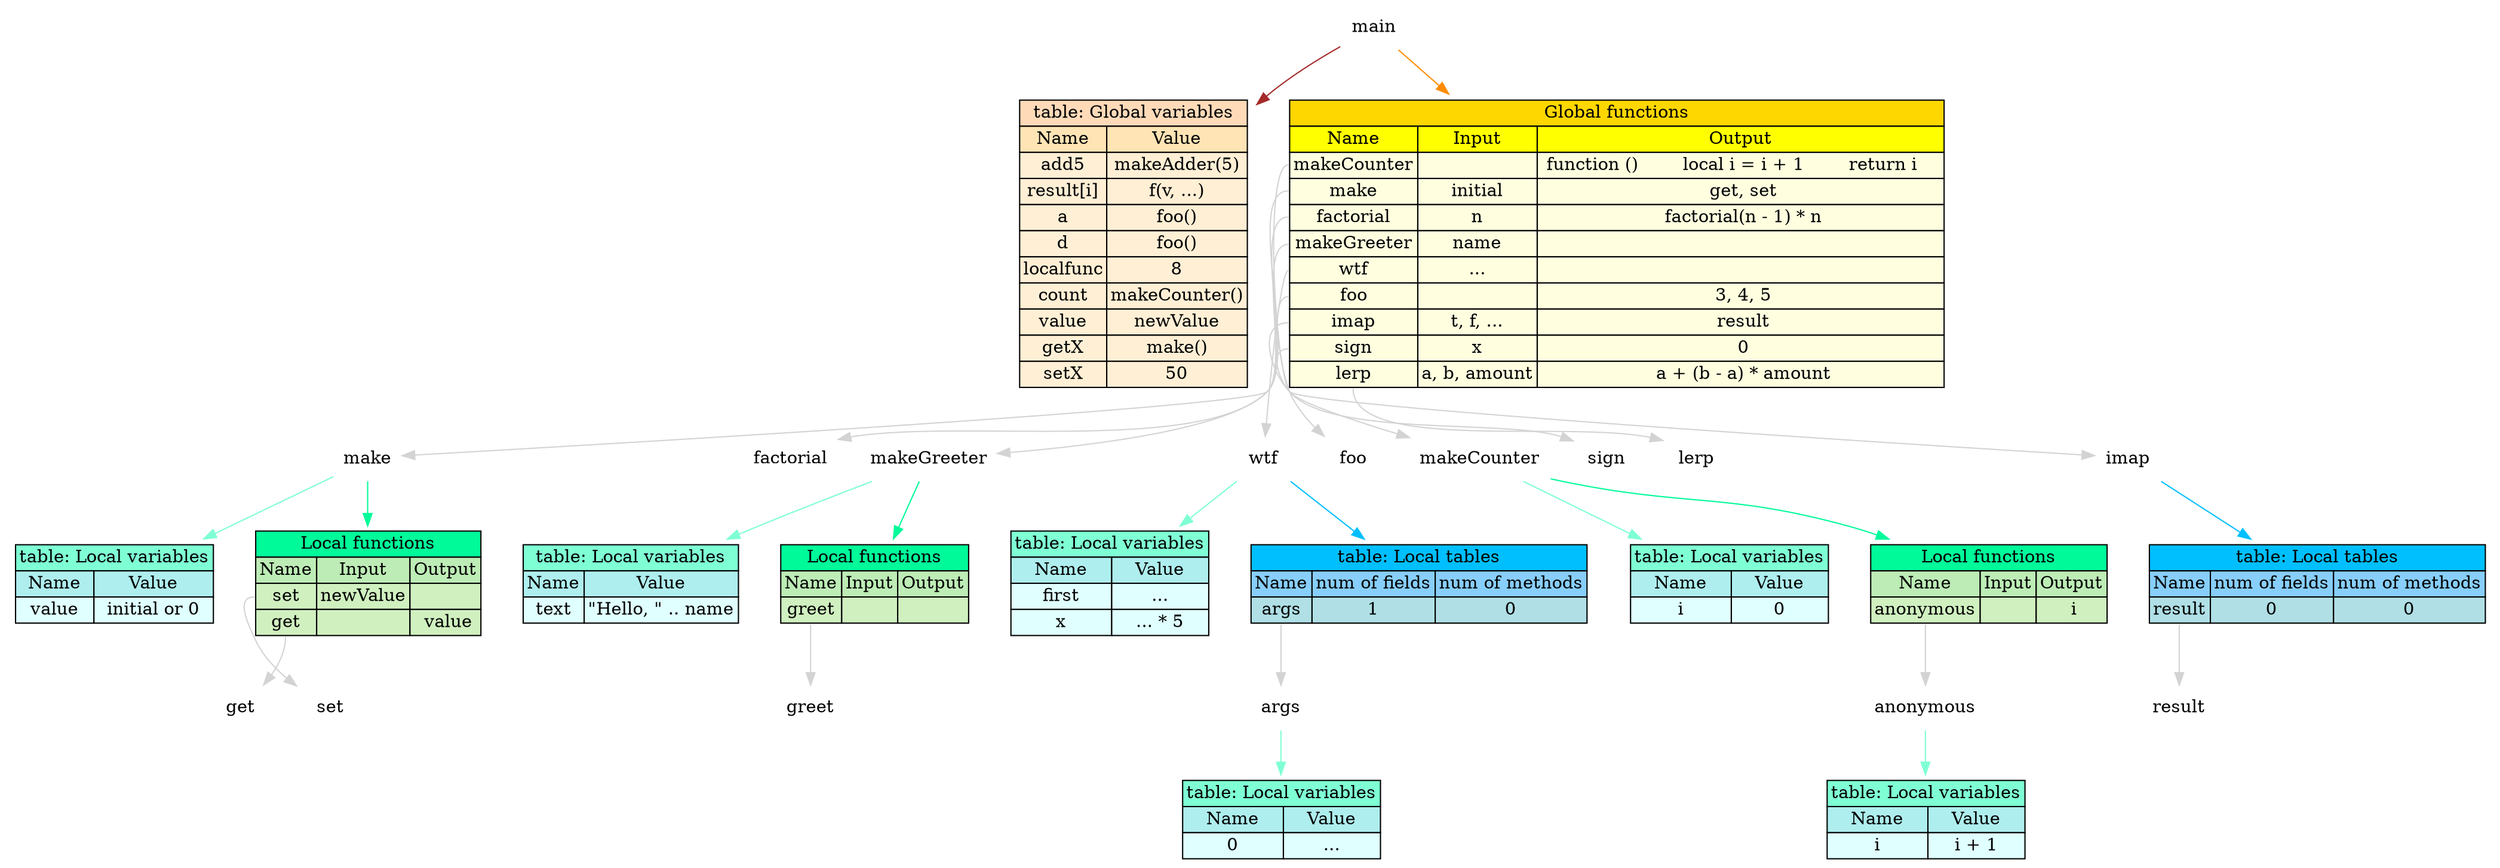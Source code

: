 digraph G {
	"main"->"main global variables"[ color="brown" ];
	"main"->"main global functions"[ color="#FF8C00" ];
	"main global functions":make->"main make"[ color=lightgrey ];
	"main make"->"main make local variables"[ color="#7FFFD4" ];
	"main make"->"main make local functions"[ color="#00FA9A" ];
	"main make local functions":get->"main make get"[ color=lightgrey ];
	"main make local functions":set->"main make set"[ color=lightgrey ];
	"main global functions":factorial->"main factorial"[ color=lightgrey ];
	"main global functions":makeGreeter->"main makeGreeter"[ color=lightgrey ];
	"main makeGreeter"->"main makeGreeter local variables"[ color="#7FFFD4" ];
	"main makeGreeter"->"main makeGreeter local functions"[ color="#00FA9A" ];
	"main makeGreeter local functions":greet->"main makeGreeter greet"[ color=lightgrey ];
	"main global functions":wtf->"main wtf"[ color=lightgrey ];
	"main wtf"->"main wtf local variables"[ color="#7FFFD4" ];
	"main wtf"->"main wtf local tables"[ color="#00BFFF" ];
	"main wtf local tables":args->"main wtf args"[ color=lightgrey ];
	"main wtf args"->"main wtf args local variables"[ color="#7FFFD4" ];
	"main global functions":foo->"main foo"[ color=lightgrey ];
	"main global functions":makeCounter->"main makeCounter"[ color=lightgrey ];
	"main makeCounter"->"main makeCounter local variables"[ color="#7FFFD4" ];
	"main makeCounter"->"main makeCounter local functions"[ color="#00FA9A" ];
	"main makeCounter local functions":anonymous->"main makeCounter anonymous"[ color=lightgrey ];
	"main makeCounter anonymous"->"main makeCounter anonymous local variables"[ color="#7FFFD4" ];
	"main global functions":sign->"main sign"[ color=lightgrey ];
	"main global functions":lerp->"main lerp"[ color=lightgrey ];
	"main global functions":imap->"main imap"[ color=lightgrey ];
	"main imap"->"main imap local tables"[ color="#00BFFF" ];
	"main imap local tables":result->"main imap result"[ color=lightgrey ];
	"main factorial" [ color=white, label=factorial, shape="plaintext", style="rounded,filled" ];
	"main foo" [ color=white, label=foo, shape="plaintext", style="rounded,filled" ];
	"main global functions" [ color=white, label=<<TABLE BORDER="0" CELLBORDER="1" color="black" CELLSPACING="0">
	<TR><TD COLSPAN="3" BGCOLOR="#FFD700">Global functions</TD></TR>
	  <TR><TD BGCOLOR="#FFFF00" PORT="Name">Name</TD>\n<TD BGCOLOR="#FFFF00" PORT="Input">Input</TD>\n<TD BGCOLOR="#FFFF00" PORT="Output">Output</TD>\n</TR><TR><TD BGCOLOR="#FFFFE0" PORT="makeCounter">makeCounter</TD>\n<TD BGCOLOR="#FFFFE0" PORT=""></TD>\n<TD BGCOLOR="#FFFFE0" PORT=""> function ()        local i = i + 1        return i    </TD>\n</TR><TR><TD BGCOLOR="#FFFFE0" PORT="make">make</TD>\n<TD BGCOLOR="#FFFFE0" PORT="">initial</TD>\n<TD BGCOLOR="#FFFFE0" PORT=""> get, set</TD>\n</TR><TR><TD BGCOLOR="#FFFFE0" PORT="factorial">factorial</TD>\n<TD BGCOLOR="#FFFFE0" PORT="">n</TD>\n<TD BGCOLOR="#FFFFE0" PORT=""> factorial(n - 1) * n</TD>\n</TR><TR><TD BGCOLOR="#FFFFE0" PORT="makeGreeter">makeGreeter</TD>\n<TD BGCOLOR="#FFFFE0" PORT="">name</TD>\n<TD BGCOLOR="#FFFFE0" PORT=""></TD>\n</TR><TR><TD BGCOLOR="#FFFFE0" PORT="wtf">wtf</TD>\n<TD BGCOLOR="#FFFFE0" PORT="">...</TD>\n<TD BGCOLOR="#FFFFE0" PORT=""></TD>\n</TR><TR><TD BGCOLOR="#FFFFE0" PORT="foo">foo</TD>\n<TD BGCOLOR="#FFFFE0" PORT=""></TD>\n<TD BGCOLOR="#FFFFE0" PORT=""> 3, 4, 5</TD>\n</TR><TR><TD BGCOLOR="#FFFFE0" PORT="imap">imap</TD>\n<TD BGCOLOR="#FFFFE0" PORT="">t, f, ...</TD>\n<TD BGCOLOR="#FFFFE0" PORT=""> result</TD>\n</TR><TR><TD BGCOLOR="#FFFFE0" PORT="sign">sign</TD>\n<TD BGCOLOR="#FFFFE0" PORT="">x</TD>\n<TD BGCOLOR="#FFFFE0" PORT=""> 0</TD>\n</TR><TR><TD BGCOLOR="#FFFFE0" PORT="lerp">lerp</TD>\n<TD BGCOLOR="#FFFFE0" PORT="">a, b, amount</TD>\n<TD BGCOLOR="#FFFFE0" PORT=""> a + (b - a) * amount</TD>\n</TR>\n</TABLE>>, shape="plaintext", style="rounded,filled" ];
	"main global variables" [ color=white, label=<<TABLE BORDER="0" CELLBORDER="1" CELLSPACING="0" color="black">
  <TR><TD PORT="0" COLSPAN="2" BGCOLOR="#FFDAB9">table: Global variables</TD></TR>
	<TR><TD BGCOLOR="#FFE4B5" PORT="Name">Name</TD>\n<TD BGCOLOR="#FFE4B5" PORT="Value">Value</TD>\n</TR><TR><TD BGCOLOR="#FFEFD5" PORT="">add5</TD>\n<TD BGCOLOR="#FFEFD5" PORT="">makeAdder(5)</TD>\n</TR><TR><TD BGCOLOR="#FFEFD5" PORT="">result[i]</TD>\n<TD BGCOLOR="#FFEFD5" PORT="">f(v, ...)</TD>\n</TR><TR><TD BGCOLOR="#FFEFD5" PORT="">a</TD>\n<TD BGCOLOR="#FFEFD5" PORT="">foo()</TD>\n</TR><TR><TD BGCOLOR="#FFEFD5" PORT="">d</TD>\n<TD BGCOLOR="#FFEFD5" PORT="">foo()</TD>\n</TR><TR><TD BGCOLOR="#FFEFD5" PORT="">localfunc</TD>\n<TD BGCOLOR="#FFEFD5" PORT="">8</TD>\n</TR><TR><TD BGCOLOR="#FFEFD5" PORT="">count</TD>\n<TD BGCOLOR="#FFEFD5" PORT="">makeCounter()</TD>\n</TR><TR><TD BGCOLOR="#FFEFD5" PORT="">value</TD>\n<TD BGCOLOR="#FFEFD5" PORT="">newValue</TD>\n</TR><TR><TD BGCOLOR="#FFEFD5" PORT="">getX</TD>\n<TD BGCOLOR="#FFEFD5" PORT="">make()</TD>\n</TR><TR><TD BGCOLOR="#FFEFD5" PORT="">setX</TD>\n<TD BGCOLOR="#FFEFD5" PORT="">50</TD>\n</TR>\n</TABLE>>, shape="plaintext", style="rounded,filled" ];
	"main imap local tables" [ color=white, label=<<TABLE BORDER="0" CELLBORDER="1" CELLSPACING="0" color="black">
  <TR><TD PORT="0" COLSPAN="3" BGCOLOR="#00BFFF">table: Local tables</TD></TR>
	<TR><TD BGCOLOR="#87CEFA" PORT="Name">Name</TD>\n<TD BGCOLOR="#87CEFA" PORT="num of fields">num of fields</TD>\n<TD BGCOLOR="#87CEFA" PORT="num of methods">num of methods</TD>\n</TR><TR><TD BGCOLOR="#B0E0E6" PORT="result">result</TD>\n<TD BGCOLOR="#B0E0E6" PORT="0">0</TD>\n<TD BGCOLOR="#B0E0E6" PORT="0">0</TD>\n</TR>\n</TABLE>>, shape="plaintext", style="rounded,filled" ];
	"main imap result" [ color=white, label=result, shape="plaintext", style="rounded,filled" ];
	"main imap" [ color=white, label=imap, shape="plaintext", style="rounded,filled" ];
	"main lerp" [ color=white, label=lerp, shape="plaintext", style="rounded,filled" ];
	"main make get" [ color=white, label=get, shape="plaintext", style="rounded,filled" ];
	"main make local functions" [ color=white, label=<<TABLE BORDER="0" CELLBORDER="1" color="black" CELLSPACING="0">
	<TR><TD COLSPAN="3" BGCOLOR="#00FA9A">Local functions</TD></TR>
	  <TR><TD BGCOLOR="#BDECB6" PORT="Name">Name</TD>\n<TD BGCOLOR="#BDECB6" PORT="Input">Input</TD>\n<TD BGCOLOR="#BDECB6" PORT="Output">Output</TD>\n</TR><TR><TD BGCOLOR="#D0F0C0" PORT="set">set</TD>\n<TD BGCOLOR="#D0F0C0" PORT="">newValue</TD>\n<TD BGCOLOR="#D0F0C0" PORT=""></TD>\n</TR><TR><TD BGCOLOR="#D0F0C0" PORT="get">get</TD>\n<TD BGCOLOR="#D0F0C0" PORT=""></TD>\n<TD BGCOLOR="#D0F0C0" PORT=""> value</TD>\n</TR>\n</TABLE>>, shape="plaintext", style="rounded,filled" ];
	"main make local variables" [ color=white, label=<<TABLE BORDER="0" CELLBORDER="1" CELLSPACING="0" color="black">
  <TR><TD PORT="0" COLSPAN="2" BGCOLOR="#7FFFD4">table: Local variables</TD></TR>
	<TR><TD BGCOLOR="#AFEEEE" PORT="Name">Name</TD>\n<TD BGCOLOR="#AFEEEE" PORT="Value">Value</TD>\n</TR><TR><TD BGCOLOR="#E0FFFF" PORT="">value</TD>\n<TD BGCOLOR="#E0FFFF" PORT="">initial or 0</TD>\n</TR>\n</TABLE>>, shape="plaintext", style="rounded,filled" ];
	"main make set" [ color=white, label=set, shape="plaintext", style="rounded,filled" ];
	"main make" [ color=white, label=make, shape="plaintext", style="rounded,filled" ];
	"main makeCounter anonymous local variables" [ color=white, label=<<TABLE BORDER="0" CELLBORDER="1" CELLSPACING="0" color="black">
  <TR><TD PORT="0" COLSPAN="2" BGCOLOR="#7FFFD4">table: Local variables</TD></TR>
	<TR><TD BGCOLOR="#AFEEEE" PORT="Name">Name</TD>\n<TD BGCOLOR="#AFEEEE" PORT="Value">Value</TD>\n</TR><TR><TD BGCOLOR="#E0FFFF" PORT="">i</TD>\n<TD BGCOLOR="#E0FFFF" PORT="">i + 1</TD>\n</TR>\n</TABLE>>, shape="plaintext", style="rounded,filled" ];
	"main makeCounter anonymous" [ color=white, label=anonymous, shape="plaintext", style="rounded,filled" ];
	"main makeCounter local functions" [ color=white, label=<<TABLE BORDER="0" CELLBORDER="1" color="black" CELLSPACING="0">
	<TR><TD COLSPAN="3" BGCOLOR="#00FA9A">Local functions</TD></TR>
	  <TR><TD BGCOLOR="#BDECB6" PORT="Name">Name</TD>\n<TD BGCOLOR="#BDECB6" PORT="Input">Input</TD>\n<TD BGCOLOR="#BDECB6" PORT="Output">Output</TD>\n</TR><TR><TD BGCOLOR="#D0F0C0" PORT="anonymous">anonymous</TD>\n<TD BGCOLOR="#D0F0C0" PORT=""></TD>\n<TD BGCOLOR="#D0F0C0" PORT=""> i</TD>\n</TR>\n</TABLE>>, shape="plaintext", style="rounded,filled" ];
	"main makeCounter local variables" [ color=white, label=<<TABLE BORDER="0" CELLBORDER="1" CELLSPACING="0" color="black">
  <TR><TD PORT="0" COLSPAN="2" BGCOLOR="#7FFFD4">table: Local variables</TD></TR>
	<TR><TD BGCOLOR="#AFEEEE" PORT="Name">Name</TD>\n<TD BGCOLOR="#AFEEEE" PORT="Value">Value</TD>\n</TR><TR><TD BGCOLOR="#E0FFFF" PORT="">i</TD>\n<TD BGCOLOR="#E0FFFF" PORT="">0</TD>\n</TR>\n</TABLE>>, shape="plaintext", style="rounded,filled" ];
	"main makeCounter" [ color=white, label=makeCounter, shape="plaintext", style="rounded,filled" ];
	"main makeGreeter greet" [ color=white, label=greet, shape="plaintext", style="rounded,filled" ];
	"main makeGreeter local functions" [ color=white, label=<<TABLE BORDER="0" CELLBORDER="1" color="black" CELLSPACING="0">
	<TR><TD COLSPAN="3" BGCOLOR="#00FA9A">Local functions</TD></TR>
	  <TR><TD BGCOLOR="#BDECB6" PORT="Name">Name</TD>\n<TD BGCOLOR="#BDECB6" PORT="Input">Input</TD>\n<TD BGCOLOR="#BDECB6" PORT="Output">Output</TD>\n</TR><TR><TD BGCOLOR="#D0F0C0" PORT="greet">greet</TD>\n<TD BGCOLOR="#D0F0C0" PORT=""></TD>\n<TD BGCOLOR="#D0F0C0" PORT=""></TD>\n</TR>\n</TABLE>>, shape="plaintext", style="rounded,filled" ];
	"main makeGreeter local variables" [ color=white, label=<<TABLE BORDER="0" CELLBORDER="1" CELLSPACING="0" color="black">
  <TR><TD PORT="0" COLSPAN="2" BGCOLOR="#7FFFD4">table: Local variables</TD></TR>
	<TR><TD BGCOLOR="#AFEEEE" PORT="Name">Name</TD>\n<TD BGCOLOR="#AFEEEE" PORT="Value">Value</TD>\n</TR><TR><TD BGCOLOR="#E0FFFF" PORT="">text</TD>\n<TD BGCOLOR="#E0FFFF" PORT="">"Hello, " .. name</TD>\n</TR>\n</TABLE>>, shape="plaintext", style="rounded,filled" ];
	"main makeGreeter" [ color=white, label=makeGreeter, shape="plaintext", style="rounded,filled" ];
	"main sign" [ color=white, label=sign, shape="plaintext", style="rounded,filled" ];
	"main wtf args local variables" [ color=white, label=<<TABLE BORDER="0" CELLBORDER="1" CELLSPACING="0" color="black">
  <TR><TD PORT="0" COLSPAN="2" BGCOLOR="#7FFFD4">table: Local variables</TD></TR>
	<TR><TD BGCOLOR="#AFEEEE" PORT="Name">Name</TD>\n<TD BGCOLOR="#AFEEEE" PORT="Value">Value</TD>\n</TR><TR><TD BGCOLOR="#E0FFFF" PORT="">0</TD>\n<TD BGCOLOR="#E0FFFF" PORT="">...</TD>\n</TR>\n</TABLE>>, shape="plaintext", style="rounded,filled" ];
	"main wtf args" [ color=white, label=args, shape="plaintext", style="rounded,filled" ];
	"main wtf local tables" [ color=white, label=<<TABLE BORDER="0" CELLBORDER="1" CELLSPACING="0" color="black">
  <TR><TD PORT="0" COLSPAN="3" BGCOLOR="#00BFFF">table: Local tables</TD></TR>
	<TR><TD BGCOLOR="#87CEFA" PORT="Name">Name</TD>\n<TD BGCOLOR="#87CEFA" PORT="num of fields">num of fields</TD>\n<TD BGCOLOR="#87CEFA" PORT="num of methods">num of methods</TD>\n</TR><TR><TD BGCOLOR="#B0E0E6" PORT="args">args</TD>\n<TD BGCOLOR="#B0E0E6" PORT="1">1</TD>\n<TD BGCOLOR="#B0E0E6" PORT="0">0</TD>\n</TR>\n</TABLE>>, shape="plaintext", style="rounded,filled" ];
	"main wtf local variables" [ color=white, label=<<TABLE BORDER="0" CELLBORDER="1" CELLSPACING="0" color="black">
  <TR><TD PORT="0" COLSPAN="2" BGCOLOR="#7FFFD4">table: Local variables</TD></TR>
	<TR><TD BGCOLOR="#AFEEEE" PORT="Name">Name</TD>\n<TD BGCOLOR="#AFEEEE" PORT="Value">Value</TD>\n</TR><TR><TD BGCOLOR="#E0FFFF" PORT="">first</TD>\n<TD BGCOLOR="#E0FFFF" PORT="">...</TD>\n</TR><TR><TD BGCOLOR="#E0FFFF" PORT="">x</TD>\n<TD BGCOLOR="#E0FFFF" PORT="">... * 5</TD>\n</TR>\n</TABLE>>, shape="plaintext", style="rounded,filled" ];
	"main wtf" [ color=white, label=wtf, shape="plaintext", style="rounded,filled" ];
	"main" [ color=white, label=main, shape="plaintext", style="rounded,filled" ];

}
